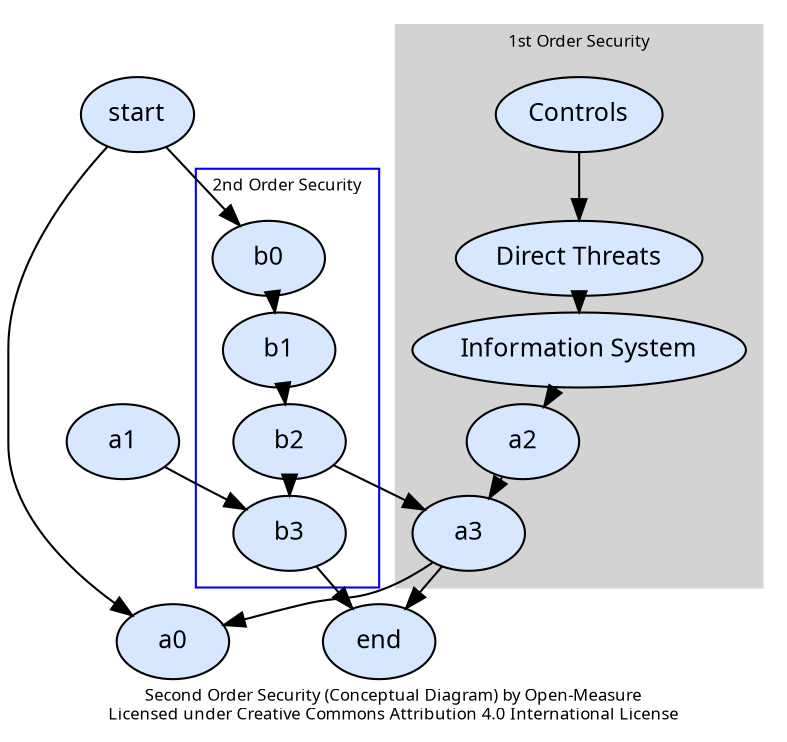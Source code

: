 digraph G {
	rankdir="TB";
	ranksep="0";
	splines="curve";
	newrank=true;
	packmode="clust";
	compound=true;
	fontname="Calibri";
	label="Second Order Security (Conceptual Diagram) by Open-Measure\nLicensed under Creative Commons Attribution 4.0 International License";
	fontsize=8;
	node[shape="ellipse", fontsize=12, fillcolor="#d6e7ff", style="filled", fontname="Calibri"];
	edge[fontname="Calibri", minlen="1"];

	subgraph cluster_0 {
		style=filled;
		color=lightgrey;
		node [style=filled];
		"Controls" -> "Direct Threats" -> "Information System" -> a2 -> a3;
		label = "1st Order Security";
	}

	subgraph cluster_1 {
		node [style=filled];
		b0 -> b1 -> b2 -> b3;
		label = "2nd Order Security";
		color=blue
	}
	start -> a0;
	start -> b0;
	a1 -> b3;
	b2 -> a3;
	a3 -> a0;
	a3 -> end;
	b3 -> end;

}
